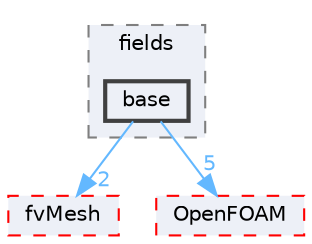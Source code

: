digraph "src/finiteVolume/expressions/fields/base"
{
 // LATEX_PDF_SIZE
  bgcolor="transparent";
  edge [fontname=Helvetica,fontsize=10,labelfontname=Helvetica,labelfontsize=10];
  node [fontname=Helvetica,fontsize=10,shape=box,height=0.2,width=0.4];
  compound=true
  subgraph clusterdir_94e9d388d8c18aad033edbe21e3c244a {
    graph [ bgcolor="#edf0f7", pencolor="grey50", label="fields", fontname=Helvetica,fontsize=10 style="filled,dashed", URL="dir_94e9d388d8c18aad033edbe21e3c244a.html",tooltip=""]
  dir_3e84b121de6ab417f91aa031991d9123 [label="base", fillcolor="#edf0f7", color="grey25", style="filled,bold", URL="dir_3e84b121de6ab417f91aa031991d9123.html",tooltip=""];
  }
  dir_c382fa095c9c33d8673c0dd60aaef275 [label="fvMesh", fillcolor="#edf0f7", color="red", style="filled,dashed", URL="dir_c382fa095c9c33d8673c0dd60aaef275.html",tooltip=""];
  dir_c5473ff19b20e6ec4dfe5c310b3778a8 [label="OpenFOAM", fillcolor="#edf0f7", color="red", style="filled,dashed", URL="dir_c5473ff19b20e6ec4dfe5c310b3778a8.html",tooltip=""];
  dir_3e84b121de6ab417f91aa031991d9123->dir_c382fa095c9c33d8673c0dd60aaef275 [headlabel="2", labeldistance=1.5 headhref="dir_000195_001544.html" href="dir_000195_001544.html" color="steelblue1" fontcolor="steelblue1"];
  dir_3e84b121de6ab417f91aa031991d9123->dir_c5473ff19b20e6ec4dfe5c310b3778a8 [headlabel="5", labeldistance=1.5 headhref="dir_000195_002695.html" href="dir_000195_002695.html" color="steelblue1" fontcolor="steelblue1"];
}
